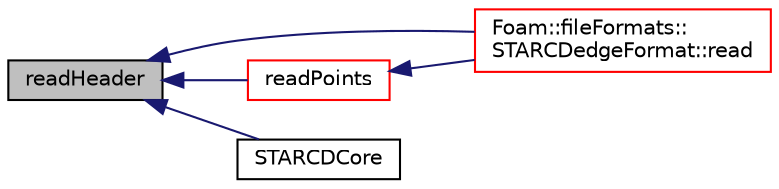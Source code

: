 digraph "readHeader"
{
  bgcolor="transparent";
  edge [fontname="Helvetica",fontsize="10",labelfontname="Helvetica",labelfontsize="10"];
  node [fontname="Helvetica",fontsize="10",shape=record];
  rankdir="LR";
  Node1 [label="readHeader",height=0.2,width=0.4,color="black", fillcolor="grey75", style="filled", fontcolor="black"];
  Node1 -> Node2 [dir="back",color="midnightblue",fontsize="10",style="solid",fontname="Helvetica"];
  Node2 [label="Foam::fileFormats::\lSTARCDedgeFormat::read",height=0.2,width=0.4,color="red",URL="$a02506.html#a464ebd67acbdff0014d4dae69e3ec4be",tooltip="Read from file. "];
  Node1 -> Node3 [dir="back",color="midnightblue",fontsize="10",style="solid",fontname="Helvetica"];
  Node3 [label="readPoints",height=0.2,width=0.4,color="red",URL="$a02505.html#a72132a8799b05e40e6436869b5f17693",tooltip="Read points from a (.vrt) file. "];
  Node3 -> Node2 [dir="back",color="midnightblue",fontsize="10",style="solid",fontname="Helvetica"];
  Node1 -> Node4 [dir="back",color="midnightblue",fontsize="10",style="solid",fontname="Helvetica"];
  Node4 [label="STARCDCore",height=0.2,width=0.4,color="black",URL="$a02505.html#a9a3518a42e54bc77ff6492997c86e27f",tooltip="Construct null. "];
}
